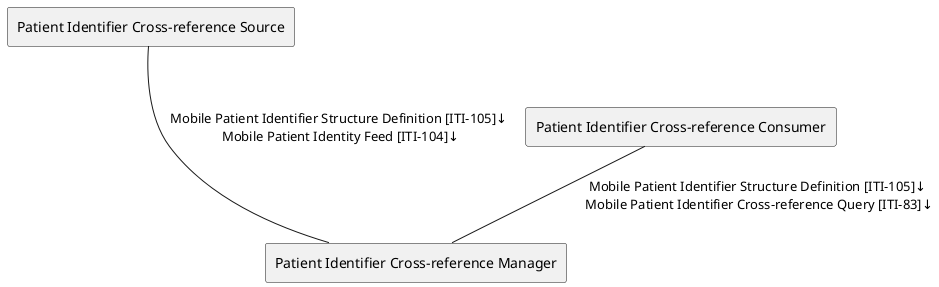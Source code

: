 @startuml

agent "Patient Identifier Cross-reference Source" as Source
agent "Patient Identifier Cross-reference Consumer" as Consumer
agent "Patient Identifier Cross-reference Manager" as Manager


Source --- Manager: "Mobile Patient Identifier Structure Definition [ITI-105]↓\n Mobile Patient Identity Feed [ITI-104]↓"
Consumer -- Manager : "Mobile Patient Identifier Structure Definition [ITI-105]↓\n Mobile Patient Identifier Cross-reference Query [ITI-83]↓"

@enduml
